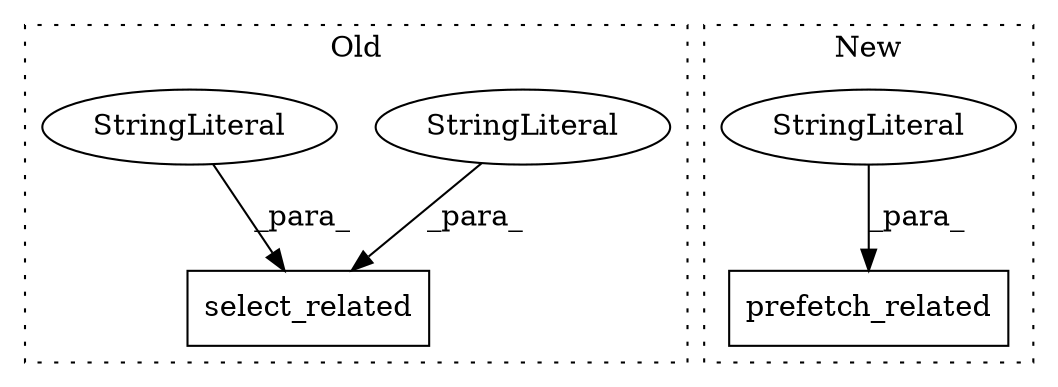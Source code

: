digraph G {
subgraph cluster0 {
1 [label="select_related" a="32" s="151,267" l="15,1" shape="box"];
3 [label="StringLiteral" a="45" s="232" l="26" shape="ellipse"];
4 [label="StringLiteral" a="45" s="173" l="9" shape="ellipse"];
label = "Old";
style="dotted";
}
subgraph cluster1 {
2 [label="prefetch_related" a="32" s="191,300" l="17,1" shape="box"];
5 [label="StringLiteral" a="45" s="253" l="20" shape="ellipse"];
label = "New";
style="dotted";
}
3 -> 1 [label="_para_"];
4 -> 1 [label="_para_"];
5 -> 2 [label="_para_"];
}